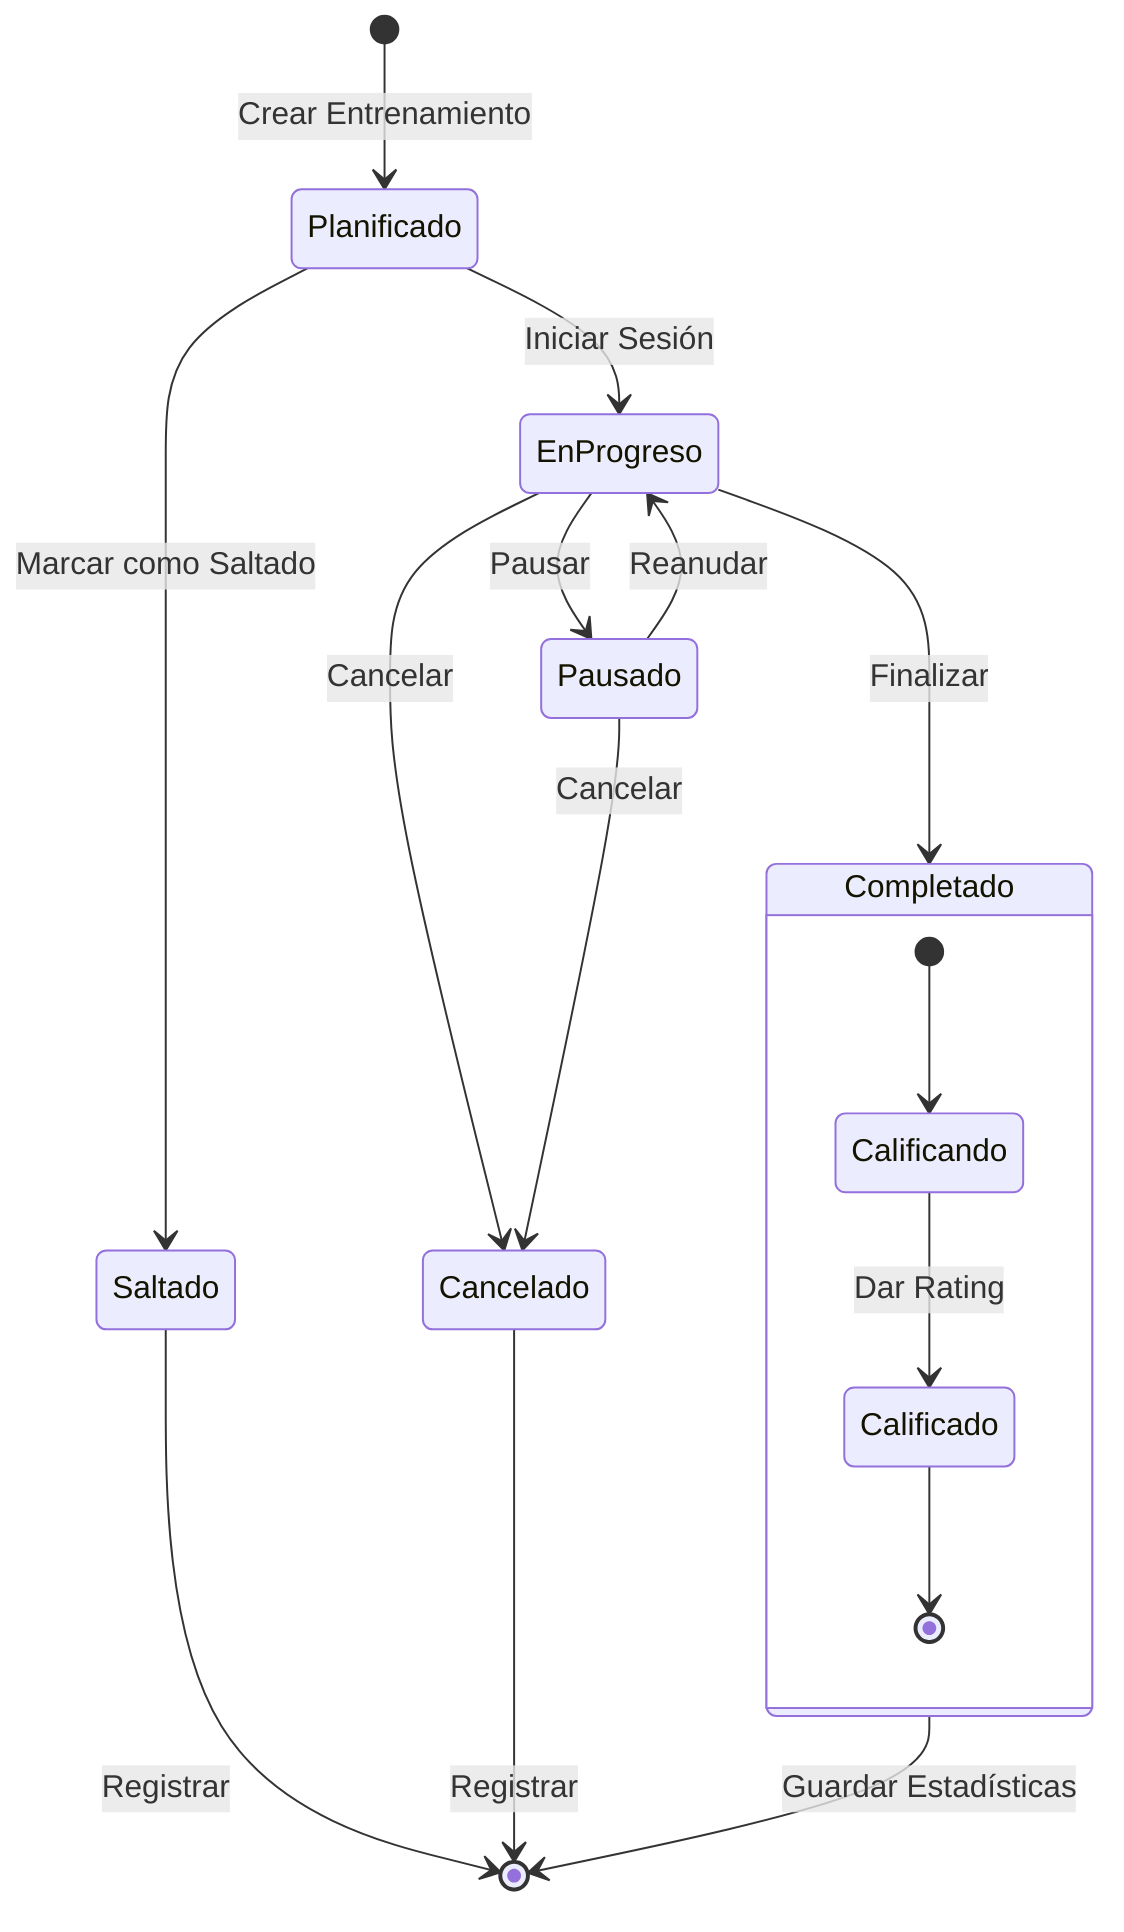 stateDiagram-v2
    [*] --> Planificado: Crear Entrenamiento

    Planificado --> EnProgreso: Iniciar Sesión
    Planificado --> Saltado: Marcar como Saltado

    EnProgreso --> Pausado: Pausar
    EnProgreso --> Completado: Finalizar
    EnProgreso --> Cancelado: Cancelar

    Pausado --> EnProgreso: Reanudar
    Pausado --> Cancelado: Cancelar

    Completado --> [*]: Guardar Estadísticas
    Saltado --> [*]: Registrar
    Cancelado --> [*]: Registrar

    state Completado {
        [*] --> Calificando
        Calificando --> Calificado: Dar Rating
        Calificado --> [*]
    }